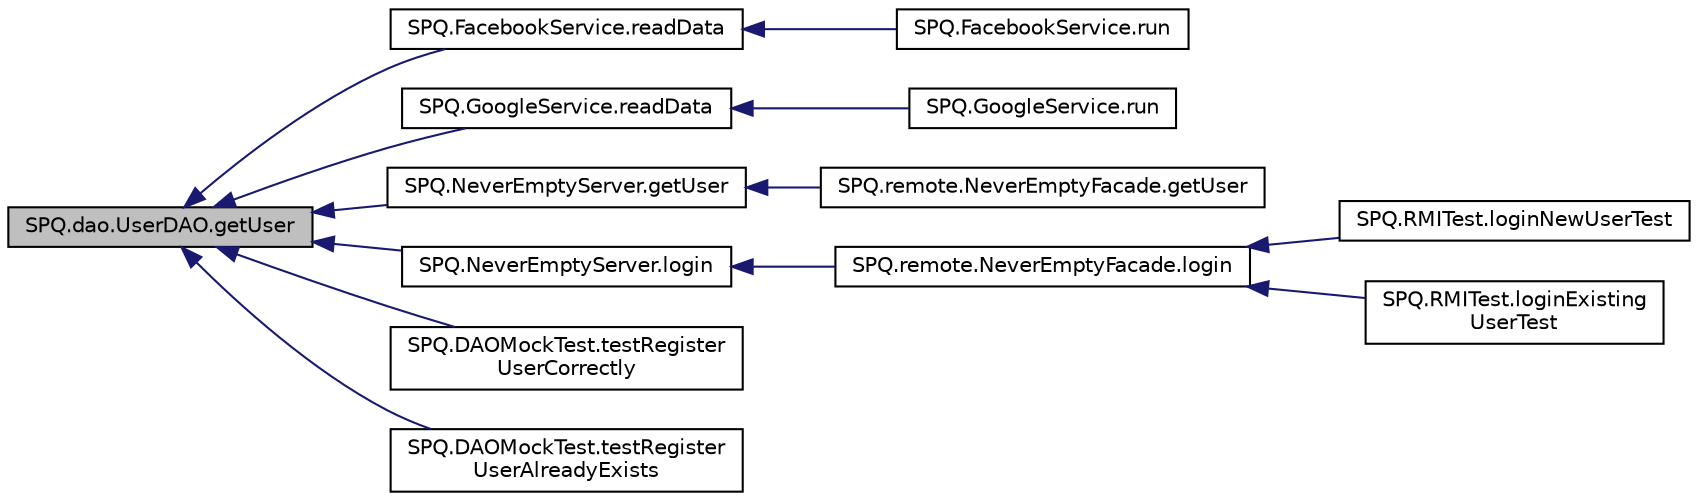 digraph "SPQ.dao.UserDAO.getUser"
{
  edge [fontname="Helvetica",fontsize="10",labelfontname="Helvetica",labelfontsize="10"];
  node [fontname="Helvetica",fontsize="10",shape=record];
  rankdir="LR";
  Node10 [label="SPQ.dao.UserDAO.getUser",height=0.2,width=0.4,color="black", fillcolor="grey75", style="filled", fontcolor="black"];
  Node10 -> Node11 [dir="back",color="midnightblue",fontsize="10",style="solid",fontname="Helvetica"];
  Node11 [label="SPQ.FacebookService.readData",height=0.2,width=0.4,color="black", fillcolor="white", style="filled",URL="$class_s_p_q_1_1_facebook_service.html#a087e3aab2d870149c0ef74f3adf75efa"];
  Node11 -> Node12 [dir="back",color="midnightblue",fontsize="10",style="solid",fontname="Helvetica"];
  Node12 [label="SPQ.FacebookService.run",height=0.2,width=0.4,color="black", fillcolor="white", style="filled",URL="$class_s_p_q_1_1_facebook_service.html#a24a62bc6a32966419548314bc417abfb"];
  Node10 -> Node13 [dir="back",color="midnightblue",fontsize="10",style="solid",fontname="Helvetica"];
  Node13 [label="SPQ.GoogleService.readData",height=0.2,width=0.4,color="black", fillcolor="white", style="filled",URL="$class_s_p_q_1_1_google_service.html#a94e224618cc0433776bcb49bff80067f"];
  Node13 -> Node14 [dir="back",color="midnightblue",fontsize="10",style="solid",fontname="Helvetica"];
  Node14 [label="SPQ.GoogleService.run",height=0.2,width=0.4,color="black", fillcolor="white", style="filled",URL="$class_s_p_q_1_1_google_service.html#aecd41a7e761dc392fc96e096547dc504"];
  Node10 -> Node15 [dir="back",color="midnightblue",fontsize="10",style="solid",fontname="Helvetica"];
  Node15 [label="SPQ.NeverEmptyServer.getUser",height=0.2,width=0.4,color="black", fillcolor="white", style="filled",URL="$class_s_p_q_1_1_never_empty_server.html#abb18bd0d72ecb8790068f206c592c58d"];
  Node15 -> Node16 [dir="back",color="midnightblue",fontsize="10",style="solid",fontname="Helvetica"];
  Node16 [label="SPQ.remote.NeverEmptyFacade.getUser",height=0.2,width=0.4,color="black", fillcolor="white", style="filled",URL="$class_s_p_q_1_1remote_1_1_never_empty_facade.html#a32679a25e12c8a33e84087de357cd616"];
  Node10 -> Node17 [dir="back",color="midnightblue",fontsize="10",style="solid",fontname="Helvetica"];
  Node17 [label="SPQ.NeverEmptyServer.login",height=0.2,width=0.4,color="black", fillcolor="white", style="filled",URL="$class_s_p_q_1_1_never_empty_server.html#a79e3b01cc25be204f24e01c7fccbef13"];
  Node17 -> Node18 [dir="back",color="midnightblue",fontsize="10",style="solid",fontname="Helvetica"];
  Node18 [label="SPQ.remote.NeverEmptyFacade.login",height=0.2,width=0.4,color="black", fillcolor="white", style="filled",URL="$class_s_p_q_1_1remote_1_1_never_empty_facade.html#a3fdd96efa1256ea520a497b8a20578e8"];
  Node18 -> Node19 [dir="back",color="midnightblue",fontsize="10",style="solid",fontname="Helvetica"];
  Node19 [label="SPQ.RMITest.loginNewUserTest",height=0.2,width=0.4,color="black", fillcolor="white", style="filled",URL="$class_s_p_q_1_1_r_m_i_test.html#a07409afe054b3fd3ee0481236e45b680"];
  Node18 -> Node20 [dir="back",color="midnightblue",fontsize="10",style="solid",fontname="Helvetica"];
  Node20 [label="SPQ.RMITest.loginExisting\lUserTest",height=0.2,width=0.4,color="black", fillcolor="white", style="filled",URL="$class_s_p_q_1_1_r_m_i_test.html#a0e9430910652b8ebeb99d2e871476ff1"];
  Node10 -> Node21 [dir="back",color="midnightblue",fontsize="10",style="solid",fontname="Helvetica"];
  Node21 [label="SPQ.DAOMockTest.testRegister\lUserCorrectly",height=0.2,width=0.4,color="black", fillcolor="white", style="filled",URL="$class_s_p_q_1_1_d_a_o_mock_test.html#a52505d1cfefe105f8098147df9d2fce0"];
  Node10 -> Node22 [dir="back",color="midnightblue",fontsize="10",style="solid",fontname="Helvetica"];
  Node22 [label="SPQ.DAOMockTest.testRegister\lUserAlreadyExists",height=0.2,width=0.4,color="black", fillcolor="white", style="filled",URL="$class_s_p_q_1_1_d_a_o_mock_test.html#a76004a006ddce595edc7011aafccbe7e"];
}

